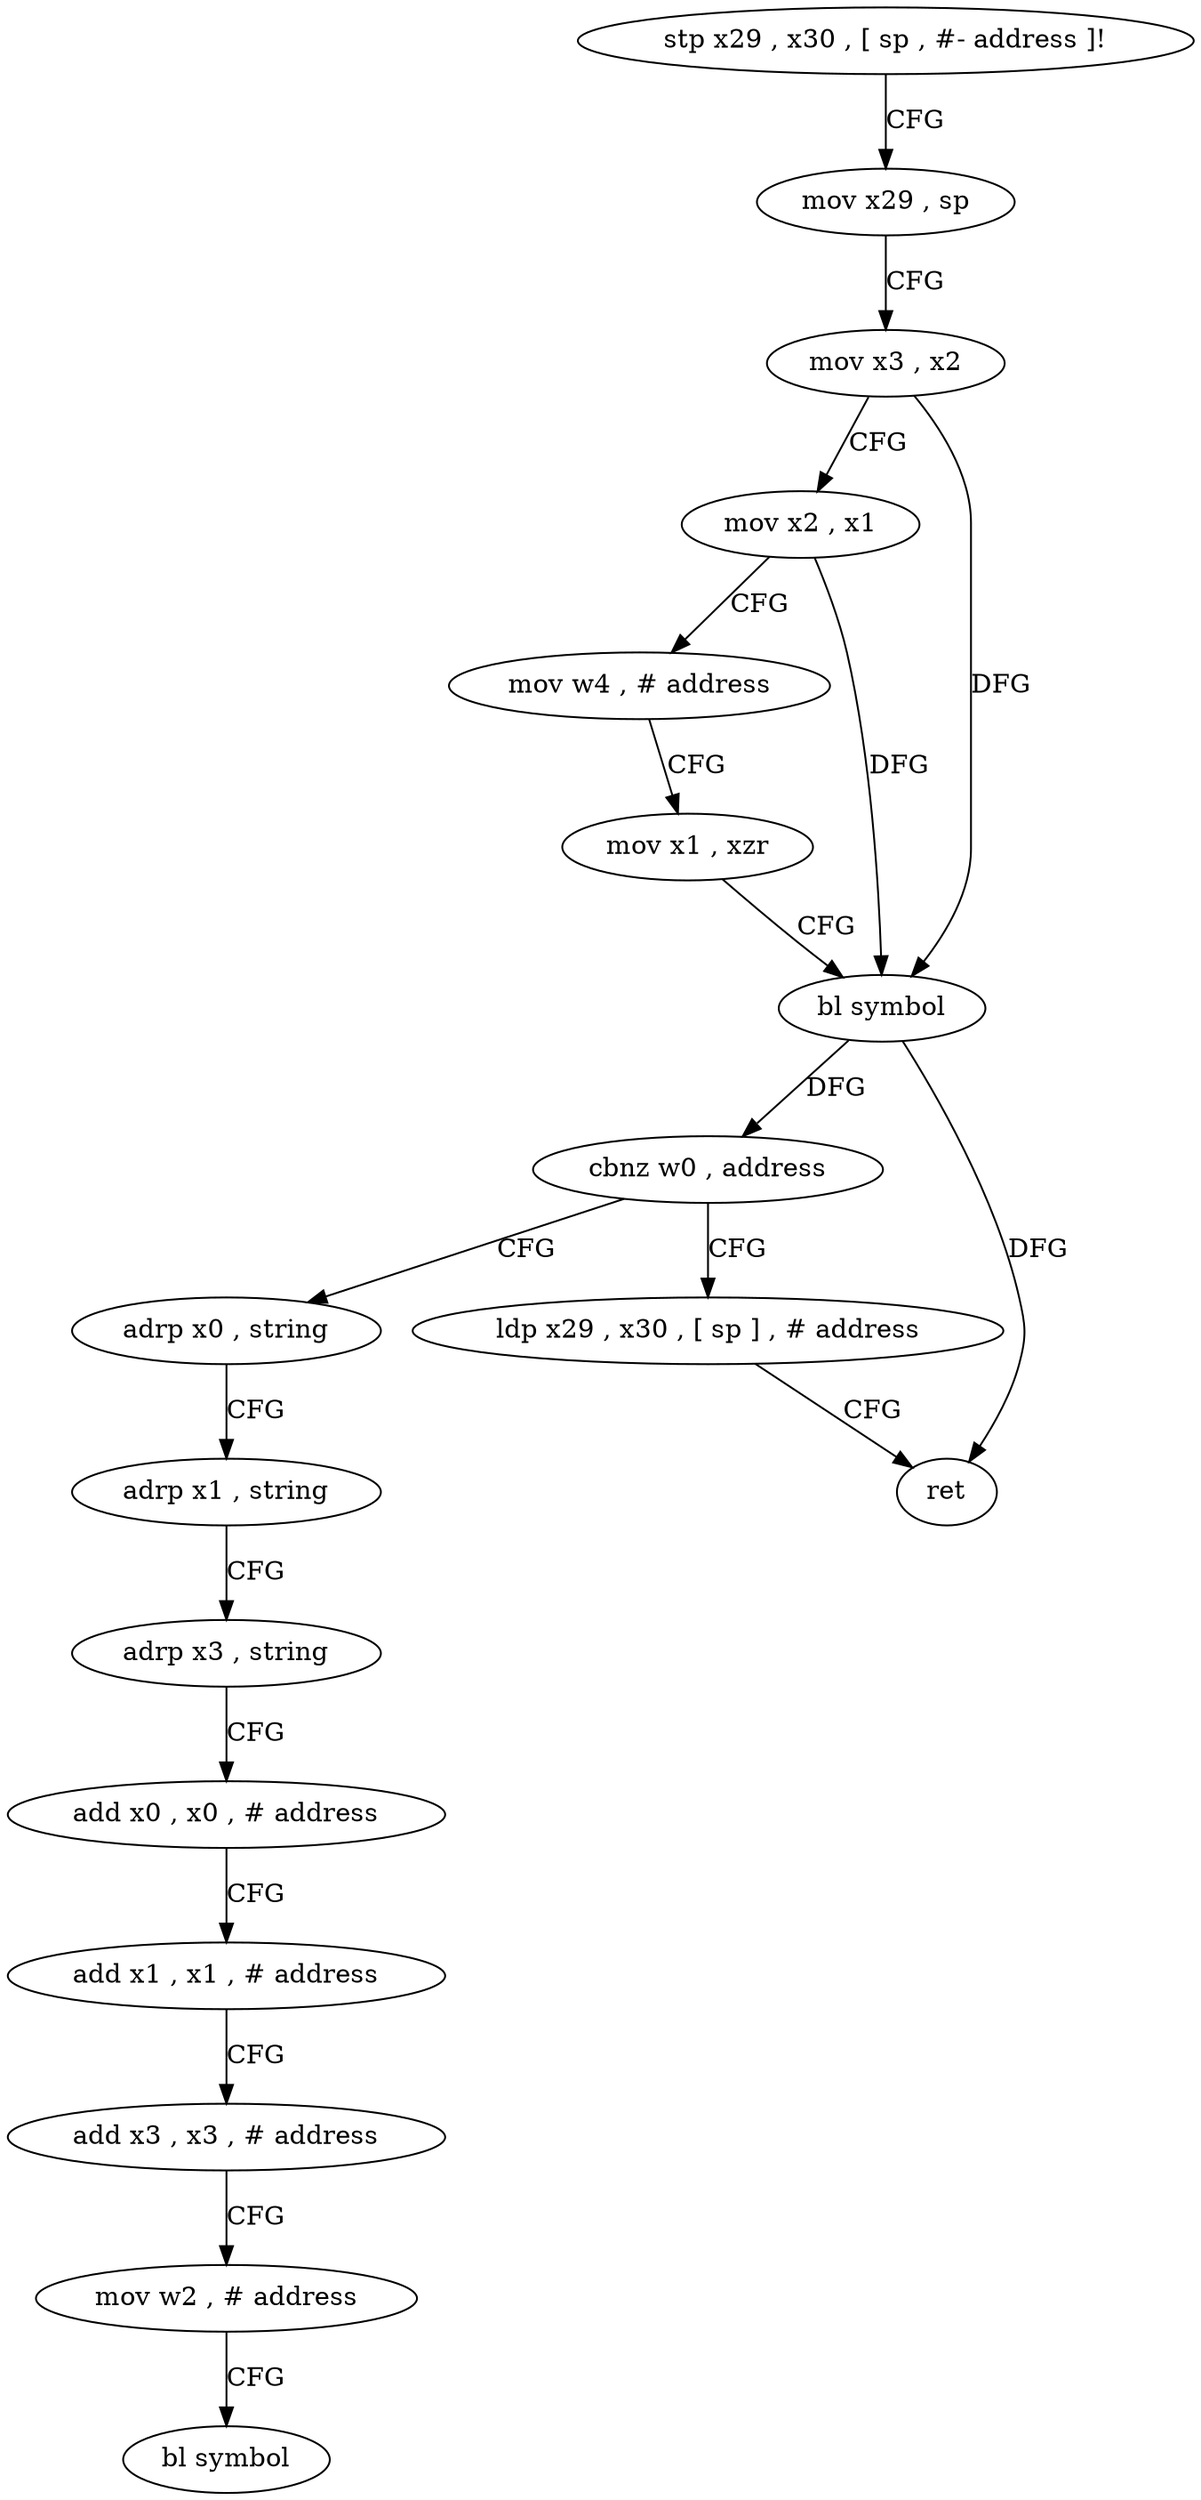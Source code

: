 digraph "func" {
"4227804" [label = "stp x29 , x30 , [ sp , #- address ]!" ]
"4227808" [label = "mov x29 , sp" ]
"4227812" [label = "mov x3 , x2" ]
"4227816" [label = "mov x2 , x1" ]
"4227820" [label = "mov w4 , # address" ]
"4227824" [label = "mov x1 , xzr" ]
"4227828" [label = "bl symbol" ]
"4227832" [label = "cbnz w0 , address" ]
"4227844" [label = "adrp x0 , string" ]
"4227836" [label = "ldp x29 , x30 , [ sp ] , # address" ]
"4227848" [label = "adrp x1 , string" ]
"4227852" [label = "adrp x3 , string" ]
"4227856" [label = "add x0 , x0 , # address" ]
"4227860" [label = "add x1 , x1 , # address" ]
"4227864" [label = "add x3 , x3 , # address" ]
"4227868" [label = "mov w2 , # address" ]
"4227872" [label = "bl symbol" ]
"4227840" [label = "ret" ]
"4227804" -> "4227808" [ label = "CFG" ]
"4227808" -> "4227812" [ label = "CFG" ]
"4227812" -> "4227816" [ label = "CFG" ]
"4227812" -> "4227828" [ label = "DFG" ]
"4227816" -> "4227820" [ label = "CFG" ]
"4227816" -> "4227828" [ label = "DFG" ]
"4227820" -> "4227824" [ label = "CFG" ]
"4227824" -> "4227828" [ label = "CFG" ]
"4227828" -> "4227832" [ label = "DFG" ]
"4227828" -> "4227840" [ label = "DFG" ]
"4227832" -> "4227844" [ label = "CFG" ]
"4227832" -> "4227836" [ label = "CFG" ]
"4227844" -> "4227848" [ label = "CFG" ]
"4227836" -> "4227840" [ label = "CFG" ]
"4227848" -> "4227852" [ label = "CFG" ]
"4227852" -> "4227856" [ label = "CFG" ]
"4227856" -> "4227860" [ label = "CFG" ]
"4227860" -> "4227864" [ label = "CFG" ]
"4227864" -> "4227868" [ label = "CFG" ]
"4227868" -> "4227872" [ label = "CFG" ]
}
